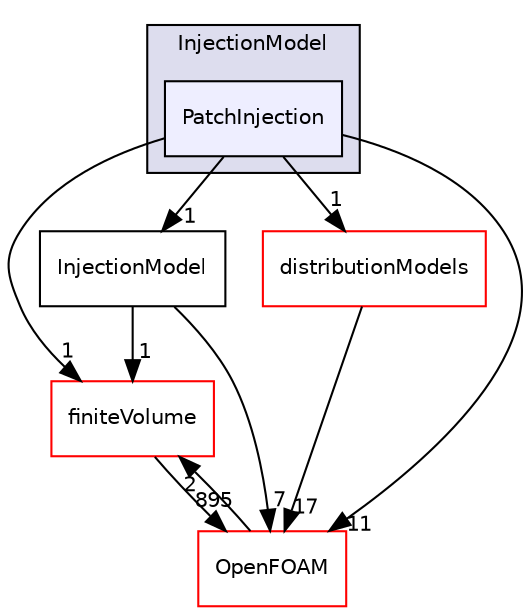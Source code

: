 digraph "src/lagrangian/intermediate/submodels/Kinematic/InjectionModel/PatchInjection" {
  bgcolor=transparent;
  compound=true
  node [ fontsize="10", fontname="Helvetica"];
  edge [ labelfontsize="10", labelfontname="Helvetica"];
  subgraph clusterdir_2c52a1c2f0c7ead309c5b735cade1a7e {
    graph [ bgcolor="#ddddee", pencolor="black", label="InjectionModel" fontname="Helvetica", fontsize="10", URL="dir_2c52a1c2f0c7ead309c5b735cade1a7e.html"]
  dir_52431a884025efedaec3a79076c9cb3b [shape=box, label="PatchInjection", style="filled", fillcolor="#eeeeff", pencolor="black", URL="dir_52431a884025efedaec3a79076c9cb3b.html"];
  }
  dir_9bd15774b555cf7259a6fa18f99fe99b [shape=box label="finiteVolume" color="red" URL="dir_9bd15774b555cf7259a6fa18f99fe99b.html"];
  dir_d6927c2879faa997b7d01c6ca71e518d [shape=box label="distributionModels" color="red" URL="dir_d6927c2879faa997b7d01c6ca71e518d.html"];
  dir_ee3de75dfe155d4ca6e4529231428527 [shape=box label="InjectionModel" URL="dir_ee3de75dfe155d4ca6e4529231428527.html"];
  dir_c5473ff19b20e6ec4dfe5c310b3778a8 [shape=box label="OpenFOAM" color="red" URL="dir_c5473ff19b20e6ec4dfe5c310b3778a8.html"];
  dir_9bd15774b555cf7259a6fa18f99fe99b->dir_c5473ff19b20e6ec4dfe5c310b3778a8 [headlabel="895", labeldistance=1.5 headhref="dir_000814_002151.html"];
  dir_d6927c2879faa997b7d01c6ca71e518d->dir_c5473ff19b20e6ec4dfe5c310b3778a8 [headlabel="17", labeldistance=1.5 headhref="dir_001522_002151.html"];
  dir_ee3de75dfe155d4ca6e4529231428527->dir_9bd15774b555cf7259a6fa18f99fe99b [headlabel="1", labeldistance=1.5 headhref="dir_001689_000814.html"];
  dir_ee3de75dfe155d4ca6e4529231428527->dir_c5473ff19b20e6ec4dfe5c310b3778a8 [headlabel="7", labeldistance=1.5 headhref="dir_001689_002151.html"];
  dir_52431a884025efedaec3a79076c9cb3b->dir_9bd15774b555cf7259a6fa18f99fe99b [headlabel="1", labeldistance=1.5 headhref="dir_001694_000814.html"];
  dir_52431a884025efedaec3a79076c9cb3b->dir_d6927c2879faa997b7d01c6ca71e518d [headlabel="1", labeldistance=1.5 headhref="dir_001694_001522.html"];
  dir_52431a884025efedaec3a79076c9cb3b->dir_ee3de75dfe155d4ca6e4529231428527 [headlabel="1", labeldistance=1.5 headhref="dir_001694_001689.html"];
  dir_52431a884025efedaec3a79076c9cb3b->dir_c5473ff19b20e6ec4dfe5c310b3778a8 [headlabel="11", labeldistance=1.5 headhref="dir_001694_002151.html"];
  dir_c5473ff19b20e6ec4dfe5c310b3778a8->dir_9bd15774b555cf7259a6fa18f99fe99b [headlabel="2", labeldistance=1.5 headhref="dir_002151_000814.html"];
}
